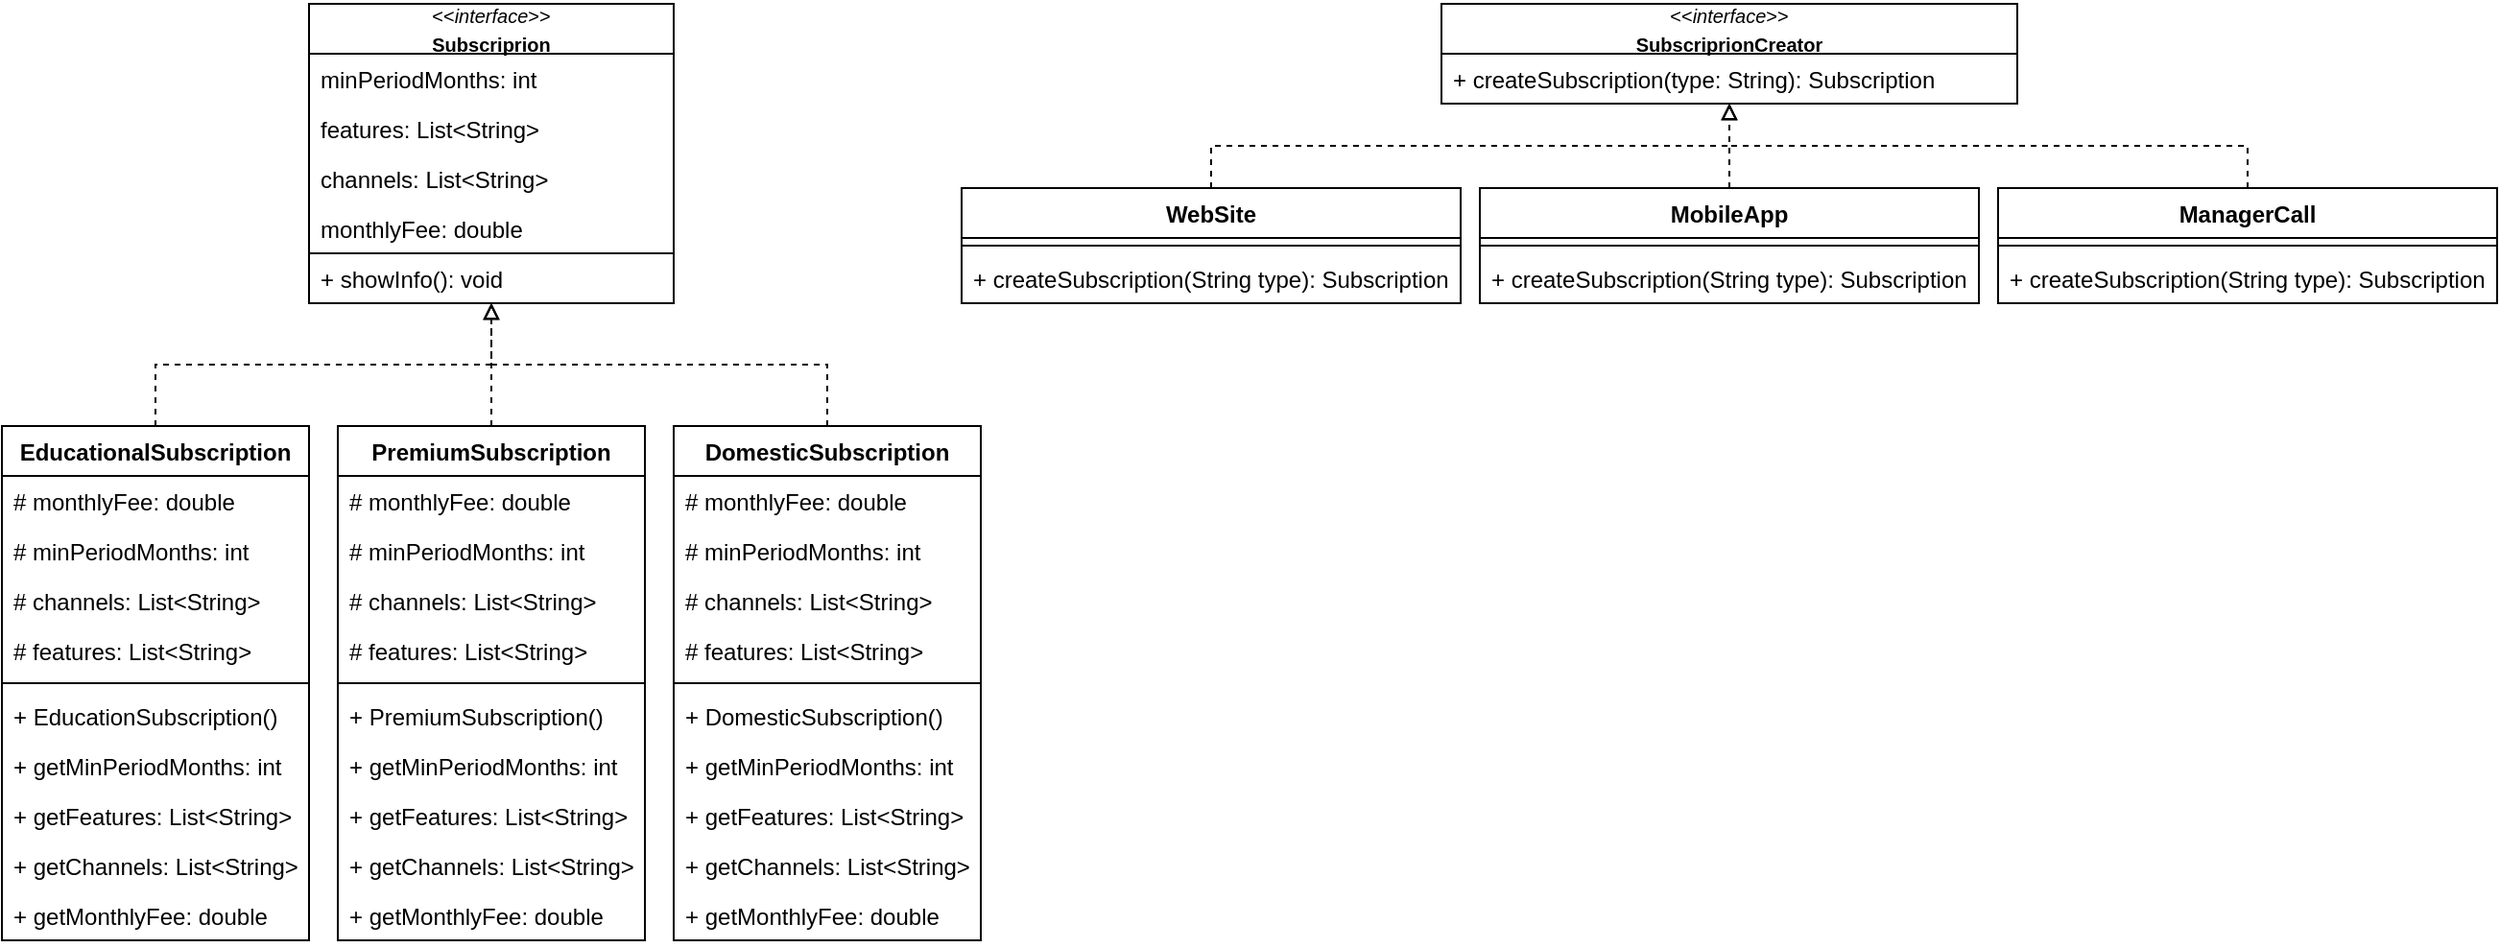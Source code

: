 <mxfile version="27.0.9">
  <diagram name="Сторінка-1" id="mGjhCSeYOSSDYnovjAwu">
    <mxGraphModel dx="1869" dy="570" grid="1" gridSize="10" guides="1" tooltips="1" connect="1" arrows="1" fold="1" page="1" pageScale="1" pageWidth="827" pageHeight="1169" math="0" shadow="0">
      <root>
        <mxCell id="0" />
        <mxCell id="1" parent="0" />
        <mxCell id="aJ5aJI1NreCtu74BHJlM-56" style="edgeStyle=orthogonalEdgeStyle;rounded=0;orthogonalLoop=1;jettySize=auto;html=1;entryX=0.5;entryY=1;entryDx=0;entryDy=0;dashed=1;endArrow=block;endFill=0;" edge="1" parent="1" source="aJ5aJI1NreCtu74BHJlM-1" target="aJ5aJI1NreCtu74BHJlM-5">
          <mxGeometry relative="1" as="geometry" />
        </mxCell>
        <mxCell id="aJ5aJI1NreCtu74BHJlM-1" value="EducationalSubscription" style="swimlane;fontStyle=1;align=center;verticalAlign=top;childLayout=stackLayout;horizontal=1;startSize=26;horizontalStack=0;resizeParent=1;resizeParentMax=0;resizeLast=0;collapsible=1;marginBottom=0;whiteSpace=wrap;html=1;" vertex="1" parent="1">
          <mxGeometry x="-80" y="280" width="160" height="268" as="geometry" />
        </mxCell>
        <mxCell id="aJ5aJI1NreCtu74BHJlM-2" value="# monthlyFee: double" style="text;strokeColor=none;fillColor=none;align=left;verticalAlign=top;spacingLeft=4;spacingRight=4;overflow=hidden;rotatable=0;points=[[0,0.5],[1,0.5]];portConstraint=eastwest;whiteSpace=wrap;html=1;" vertex="1" parent="aJ5aJI1NreCtu74BHJlM-1">
          <mxGeometry y="26" width="160" height="26" as="geometry" />
        </mxCell>
        <mxCell id="aJ5aJI1NreCtu74BHJlM-11" value="# minPeriodMonths: int" style="text;strokeColor=none;fillColor=none;align=left;verticalAlign=top;spacingLeft=4;spacingRight=4;overflow=hidden;rotatable=0;points=[[0,0.5],[1,0.5]];portConstraint=eastwest;whiteSpace=wrap;html=1;" vertex="1" parent="aJ5aJI1NreCtu74BHJlM-1">
          <mxGeometry y="52" width="160" height="26" as="geometry" />
        </mxCell>
        <mxCell id="aJ5aJI1NreCtu74BHJlM-12" value="# channels: List&amp;lt;String&amp;gt;" style="text;strokeColor=none;fillColor=none;align=left;verticalAlign=top;spacingLeft=4;spacingRight=4;overflow=hidden;rotatable=0;points=[[0,0.5],[1,0.5]];portConstraint=eastwest;whiteSpace=wrap;html=1;" vertex="1" parent="aJ5aJI1NreCtu74BHJlM-1">
          <mxGeometry y="78" width="160" height="26" as="geometry" />
        </mxCell>
        <mxCell id="aJ5aJI1NreCtu74BHJlM-13" value="# features: List&amp;lt;String&amp;gt;" style="text;strokeColor=none;fillColor=none;align=left;verticalAlign=top;spacingLeft=4;spacingRight=4;overflow=hidden;rotatable=0;points=[[0,0.5],[1,0.5]];portConstraint=eastwest;whiteSpace=wrap;html=1;" vertex="1" parent="aJ5aJI1NreCtu74BHJlM-1">
          <mxGeometry y="104" width="160" height="26" as="geometry" />
        </mxCell>
        <mxCell id="aJ5aJI1NreCtu74BHJlM-3" value="" style="line;strokeWidth=1;fillColor=none;align=left;verticalAlign=middle;spacingTop=-1;spacingLeft=3;spacingRight=3;rotatable=0;labelPosition=right;points=[];portConstraint=eastwest;strokeColor=inherit;" vertex="1" parent="aJ5aJI1NreCtu74BHJlM-1">
          <mxGeometry y="130" width="160" height="8" as="geometry" />
        </mxCell>
        <mxCell id="aJ5aJI1NreCtu74BHJlM-4" value="+ EducationSubscription()" style="text;strokeColor=none;fillColor=none;align=left;verticalAlign=top;spacingLeft=4;spacingRight=4;overflow=hidden;rotatable=0;points=[[0,0.5],[1,0.5]];portConstraint=eastwest;whiteSpace=wrap;html=1;" vertex="1" parent="aJ5aJI1NreCtu74BHJlM-1">
          <mxGeometry y="138" width="160" height="26" as="geometry" />
        </mxCell>
        <mxCell id="aJ5aJI1NreCtu74BHJlM-14" value="+ getMinPeriodMonths: int" style="text;strokeColor=none;fillColor=none;align=left;verticalAlign=top;spacingLeft=4;spacingRight=4;overflow=hidden;rotatable=0;points=[[0,0.5],[1,0.5]];portConstraint=eastwest;whiteSpace=wrap;html=1;" vertex="1" parent="aJ5aJI1NreCtu74BHJlM-1">
          <mxGeometry y="164" width="160" height="26" as="geometry" />
        </mxCell>
        <mxCell id="aJ5aJI1NreCtu74BHJlM-15" value="+ getFeatures: List&amp;lt;String&amp;gt;" style="text;strokeColor=none;fillColor=none;align=left;verticalAlign=top;spacingLeft=4;spacingRight=4;overflow=hidden;rotatable=0;points=[[0,0.5],[1,0.5]];portConstraint=eastwest;whiteSpace=wrap;html=1;" vertex="1" parent="aJ5aJI1NreCtu74BHJlM-1">
          <mxGeometry y="190" width="160" height="26" as="geometry" />
        </mxCell>
        <mxCell id="aJ5aJI1NreCtu74BHJlM-16" value="+ getChannels: List&amp;lt;String&amp;gt;" style="text;strokeColor=none;fillColor=none;align=left;verticalAlign=top;spacingLeft=4;spacingRight=4;overflow=hidden;rotatable=0;points=[[0,0.5],[1,0.5]];portConstraint=eastwest;whiteSpace=wrap;html=1;" vertex="1" parent="aJ5aJI1NreCtu74BHJlM-1">
          <mxGeometry y="216" width="160" height="26" as="geometry" />
        </mxCell>
        <mxCell id="aJ5aJI1NreCtu74BHJlM-17" value="+ getMonthlyFee: double" style="text;strokeColor=none;fillColor=none;align=left;verticalAlign=top;spacingLeft=4;spacingRight=4;overflow=hidden;rotatable=0;points=[[0,0.5],[1,0.5]];portConstraint=eastwest;whiteSpace=wrap;html=1;" vertex="1" parent="aJ5aJI1NreCtu74BHJlM-1">
          <mxGeometry y="242" width="160" height="26" as="geometry" />
        </mxCell>
        <mxCell id="aJ5aJI1NreCtu74BHJlM-5" value="&lt;div&gt;&lt;font style=&quot;font-size: 10px;&quot;&gt;&amp;lt;&amp;lt;&lt;i&gt;interface&lt;/i&gt;&amp;gt;&amp;gt;&lt;/font&gt;&lt;/div&gt;&lt;div&gt;&lt;font style=&quot;font-size: 10px;&quot;&gt;&lt;b&gt;Subscriprion&lt;/b&gt;&lt;/font&gt;&lt;/div&gt;" style="swimlane;fontStyle=0;childLayout=stackLayout;horizontal=1;startSize=26;fillColor=none;horizontalStack=0;resizeParent=1;resizeParentMax=0;resizeLast=0;collapsible=1;marginBottom=0;whiteSpace=wrap;html=1;" vertex="1" parent="1">
          <mxGeometry x="80" y="60" width="190" height="156" as="geometry">
            <mxRectangle y="80" width="100" height="40" as="alternateBounds" />
          </mxGeometry>
        </mxCell>
        <mxCell id="aJ5aJI1NreCtu74BHJlM-7" value=" minPeriodMonths: int" style="text;strokeColor=none;fillColor=none;align=left;verticalAlign=top;spacingLeft=4;spacingRight=4;overflow=hidden;rotatable=0;points=[[0,0.5],[1,0.5]];portConstraint=eastwest;whiteSpace=wrap;html=1;" vertex="1" parent="aJ5aJI1NreCtu74BHJlM-5">
          <mxGeometry y="26" width="190" height="26" as="geometry" />
        </mxCell>
        <mxCell id="aJ5aJI1NreCtu74BHJlM-8" value="features: List&amp;lt;String&amp;gt;" style="text;strokeColor=none;fillColor=none;align=left;verticalAlign=top;spacingLeft=4;spacingRight=4;overflow=hidden;rotatable=0;points=[[0,0.5],[1,0.5]];portConstraint=eastwest;whiteSpace=wrap;html=1;" vertex="1" parent="aJ5aJI1NreCtu74BHJlM-5">
          <mxGeometry y="52" width="190" height="26" as="geometry" />
        </mxCell>
        <mxCell id="aJ5aJI1NreCtu74BHJlM-9" value="channels: List&amp;lt;String&amp;gt;" style="text;strokeColor=none;fillColor=none;align=left;verticalAlign=top;spacingLeft=4;spacingRight=4;overflow=hidden;rotatable=0;points=[[0,0.5],[1,0.5]];portConstraint=eastwest;whiteSpace=wrap;html=1;" vertex="1" parent="aJ5aJI1NreCtu74BHJlM-5">
          <mxGeometry y="78" width="190" height="26" as="geometry" />
        </mxCell>
        <mxCell id="aJ5aJI1NreCtu74BHJlM-10" value="monthlyFee: double" style="text;strokeColor=none;fillColor=none;align=left;verticalAlign=top;spacingLeft=4;spacingRight=4;overflow=hidden;rotatable=0;points=[[0,0.5],[1,0.5]];portConstraint=eastwest;whiteSpace=wrap;html=1;" vertex="1" parent="aJ5aJI1NreCtu74BHJlM-5">
          <mxGeometry y="104" width="190" height="26" as="geometry" />
        </mxCell>
        <mxCell id="aJ5aJI1NreCtu74BHJlM-6" value="+ showInfo(): void" style="text;strokeColor=default;fillColor=none;align=left;verticalAlign=top;spacingLeft=4;spacingRight=4;overflow=hidden;rotatable=0;points=[[0,0.5],[1,0.5]];portConstraint=eastwest;whiteSpace=wrap;html=1;" vertex="1" parent="aJ5aJI1NreCtu74BHJlM-5">
          <mxGeometry y="130" width="190" height="26" as="geometry" />
        </mxCell>
        <mxCell id="aJ5aJI1NreCtu74BHJlM-58" style="edgeStyle=orthogonalEdgeStyle;rounded=0;orthogonalLoop=1;jettySize=auto;html=1;exitX=0.5;exitY=0;exitDx=0;exitDy=0;dashed=1;endArrow=block;endFill=0;" edge="1" parent="1" source="aJ5aJI1NreCtu74BHJlM-18" target="aJ5aJI1NreCtu74BHJlM-5">
          <mxGeometry relative="1" as="geometry" />
        </mxCell>
        <mxCell id="aJ5aJI1NreCtu74BHJlM-18" value="PremiumSubscription" style="swimlane;fontStyle=1;align=center;verticalAlign=top;childLayout=stackLayout;horizontal=1;startSize=26;horizontalStack=0;resizeParent=1;resizeParentMax=0;resizeLast=0;collapsible=1;marginBottom=0;whiteSpace=wrap;html=1;" vertex="1" parent="1">
          <mxGeometry x="95" y="280" width="160" height="268" as="geometry" />
        </mxCell>
        <mxCell id="aJ5aJI1NreCtu74BHJlM-19" value="# monthlyFee: double" style="text;strokeColor=none;fillColor=none;align=left;verticalAlign=top;spacingLeft=4;spacingRight=4;overflow=hidden;rotatable=0;points=[[0,0.5],[1,0.5]];portConstraint=eastwest;whiteSpace=wrap;html=1;" vertex="1" parent="aJ5aJI1NreCtu74BHJlM-18">
          <mxGeometry y="26" width="160" height="26" as="geometry" />
        </mxCell>
        <mxCell id="aJ5aJI1NreCtu74BHJlM-20" value="# minPeriodMonths: int" style="text;strokeColor=none;fillColor=none;align=left;verticalAlign=top;spacingLeft=4;spacingRight=4;overflow=hidden;rotatable=0;points=[[0,0.5],[1,0.5]];portConstraint=eastwest;whiteSpace=wrap;html=1;" vertex="1" parent="aJ5aJI1NreCtu74BHJlM-18">
          <mxGeometry y="52" width="160" height="26" as="geometry" />
        </mxCell>
        <mxCell id="aJ5aJI1NreCtu74BHJlM-21" value="# channels: List&amp;lt;String&amp;gt;" style="text;strokeColor=none;fillColor=none;align=left;verticalAlign=top;spacingLeft=4;spacingRight=4;overflow=hidden;rotatable=0;points=[[0,0.5],[1,0.5]];portConstraint=eastwest;whiteSpace=wrap;html=1;" vertex="1" parent="aJ5aJI1NreCtu74BHJlM-18">
          <mxGeometry y="78" width="160" height="26" as="geometry" />
        </mxCell>
        <mxCell id="aJ5aJI1NreCtu74BHJlM-22" value="# features: List&amp;lt;String&amp;gt;" style="text;strokeColor=none;fillColor=none;align=left;verticalAlign=top;spacingLeft=4;spacingRight=4;overflow=hidden;rotatable=0;points=[[0,0.5],[1,0.5]];portConstraint=eastwest;whiteSpace=wrap;html=1;" vertex="1" parent="aJ5aJI1NreCtu74BHJlM-18">
          <mxGeometry y="104" width="160" height="26" as="geometry" />
        </mxCell>
        <mxCell id="aJ5aJI1NreCtu74BHJlM-23" value="" style="line;strokeWidth=1;fillColor=none;align=left;verticalAlign=middle;spacingTop=-1;spacingLeft=3;spacingRight=3;rotatable=0;labelPosition=right;points=[];portConstraint=eastwest;strokeColor=inherit;" vertex="1" parent="aJ5aJI1NreCtu74BHJlM-18">
          <mxGeometry y="130" width="160" height="8" as="geometry" />
        </mxCell>
        <mxCell id="aJ5aJI1NreCtu74BHJlM-24" value="+&amp;nbsp;PremiumSubscription()" style="text;strokeColor=none;fillColor=none;align=left;verticalAlign=top;spacingLeft=4;spacingRight=4;overflow=hidden;rotatable=0;points=[[0,0.5],[1,0.5]];portConstraint=eastwest;whiteSpace=wrap;html=1;" vertex="1" parent="aJ5aJI1NreCtu74BHJlM-18">
          <mxGeometry y="138" width="160" height="26" as="geometry" />
        </mxCell>
        <mxCell id="aJ5aJI1NreCtu74BHJlM-25" value="+ getMinPeriodMonths: int" style="text;strokeColor=none;fillColor=none;align=left;verticalAlign=top;spacingLeft=4;spacingRight=4;overflow=hidden;rotatable=0;points=[[0,0.5],[1,0.5]];portConstraint=eastwest;whiteSpace=wrap;html=1;" vertex="1" parent="aJ5aJI1NreCtu74BHJlM-18">
          <mxGeometry y="164" width="160" height="26" as="geometry" />
        </mxCell>
        <mxCell id="aJ5aJI1NreCtu74BHJlM-26" value="+ getFeatures: List&amp;lt;String&amp;gt;" style="text;strokeColor=none;fillColor=none;align=left;verticalAlign=top;spacingLeft=4;spacingRight=4;overflow=hidden;rotatable=0;points=[[0,0.5],[1,0.5]];portConstraint=eastwest;whiteSpace=wrap;html=1;" vertex="1" parent="aJ5aJI1NreCtu74BHJlM-18">
          <mxGeometry y="190" width="160" height="26" as="geometry" />
        </mxCell>
        <mxCell id="aJ5aJI1NreCtu74BHJlM-27" value="+ getChannels: List&amp;lt;String&amp;gt;" style="text;strokeColor=none;fillColor=none;align=left;verticalAlign=top;spacingLeft=4;spacingRight=4;overflow=hidden;rotatable=0;points=[[0,0.5],[1,0.5]];portConstraint=eastwest;whiteSpace=wrap;html=1;" vertex="1" parent="aJ5aJI1NreCtu74BHJlM-18">
          <mxGeometry y="216" width="160" height="26" as="geometry" />
        </mxCell>
        <mxCell id="aJ5aJI1NreCtu74BHJlM-28" value="+ getMonthlyFee: double" style="text;strokeColor=none;fillColor=none;align=left;verticalAlign=top;spacingLeft=4;spacingRight=4;overflow=hidden;rotatable=0;points=[[0,0.5],[1,0.5]];portConstraint=eastwest;whiteSpace=wrap;html=1;" vertex="1" parent="aJ5aJI1NreCtu74BHJlM-18">
          <mxGeometry y="242" width="160" height="26" as="geometry" />
        </mxCell>
        <mxCell id="aJ5aJI1NreCtu74BHJlM-59" style="edgeStyle=orthogonalEdgeStyle;rounded=0;orthogonalLoop=1;jettySize=auto;html=1;dashed=1;endArrow=block;endFill=0;" edge="1" parent="1" source="aJ5aJI1NreCtu74BHJlM-29" target="aJ5aJI1NreCtu74BHJlM-5">
          <mxGeometry relative="1" as="geometry" />
        </mxCell>
        <mxCell id="aJ5aJI1NreCtu74BHJlM-29" value="DomesticSubscription" style="swimlane;fontStyle=1;align=center;verticalAlign=top;childLayout=stackLayout;horizontal=1;startSize=26;horizontalStack=0;resizeParent=1;resizeParentMax=0;resizeLast=0;collapsible=1;marginBottom=0;whiteSpace=wrap;html=1;" vertex="1" parent="1">
          <mxGeometry x="270" y="280" width="160" height="268" as="geometry" />
        </mxCell>
        <mxCell id="aJ5aJI1NreCtu74BHJlM-30" value="# monthlyFee: double" style="text;strokeColor=none;fillColor=none;align=left;verticalAlign=top;spacingLeft=4;spacingRight=4;overflow=hidden;rotatable=0;points=[[0,0.5],[1,0.5]];portConstraint=eastwest;whiteSpace=wrap;html=1;" vertex="1" parent="aJ5aJI1NreCtu74BHJlM-29">
          <mxGeometry y="26" width="160" height="26" as="geometry" />
        </mxCell>
        <mxCell id="aJ5aJI1NreCtu74BHJlM-31" value="# minPeriodMonths: int" style="text;strokeColor=none;fillColor=none;align=left;verticalAlign=top;spacingLeft=4;spacingRight=4;overflow=hidden;rotatable=0;points=[[0,0.5],[1,0.5]];portConstraint=eastwest;whiteSpace=wrap;html=1;" vertex="1" parent="aJ5aJI1NreCtu74BHJlM-29">
          <mxGeometry y="52" width="160" height="26" as="geometry" />
        </mxCell>
        <mxCell id="aJ5aJI1NreCtu74BHJlM-32" value="# channels: List&amp;lt;String&amp;gt;" style="text;strokeColor=none;fillColor=none;align=left;verticalAlign=top;spacingLeft=4;spacingRight=4;overflow=hidden;rotatable=0;points=[[0,0.5],[1,0.5]];portConstraint=eastwest;whiteSpace=wrap;html=1;" vertex="1" parent="aJ5aJI1NreCtu74BHJlM-29">
          <mxGeometry y="78" width="160" height="26" as="geometry" />
        </mxCell>
        <mxCell id="aJ5aJI1NreCtu74BHJlM-33" value="# features: List&amp;lt;String&amp;gt;" style="text;strokeColor=none;fillColor=none;align=left;verticalAlign=top;spacingLeft=4;spacingRight=4;overflow=hidden;rotatable=0;points=[[0,0.5],[1,0.5]];portConstraint=eastwest;whiteSpace=wrap;html=1;" vertex="1" parent="aJ5aJI1NreCtu74BHJlM-29">
          <mxGeometry y="104" width="160" height="26" as="geometry" />
        </mxCell>
        <mxCell id="aJ5aJI1NreCtu74BHJlM-34" value="" style="line;strokeWidth=1;fillColor=none;align=left;verticalAlign=middle;spacingTop=-1;spacingLeft=3;spacingRight=3;rotatable=0;labelPosition=right;points=[];portConstraint=eastwest;strokeColor=inherit;" vertex="1" parent="aJ5aJI1NreCtu74BHJlM-29">
          <mxGeometry y="130" width="160" height="8" as="geometry" />
        </mxCell>
        <mxCell id="aJ5aJI1NreCtu74BHJlM-35" value="+&amp;nbsp;DomesticSubscription()" style="text;strokeColor=none;fillColor=none;align=left;verticalAlign=top;spacingLeft=4;spacingRight=4;overflow=hidden;rotatable=0;points=[[0,0.5],[1,0.5]];portConstraint=eastwest;whiteSpace=wrap;html=1;" vertex="1" parent="aJ5aJI1NreCtu74BHJlM-29">
          <mxGeometry y="138" width="160" height="26" as="geometry" />
        </mxCell>
        <mxCell id="aJ5aJI1NreCtu74BHJlM-36" value="+ getMinPeriodMonths: int" style="text;strokeColor=none;fillColor=none;align=left;verticalAlign=top;spacingLeft=4;spacingRight=4;overflow=hidden;rotatable=0;points=[[0,0.5],[1,0.5]];portConstraint=eastwest;whiteSpace=wrap;html=1;" vertex="1" parent="aJ5aJI1NreCtu74BHJlM-29">
          <mxGeometry y="164" width="160" height="26" as="geometry" />
        </mxCell>
        <mxCell id="aJ5aJI1NreCtu74BHJlM-37" value="+ getFeatures: List&amp;lt;String&amp;gt;" style="text;strokeColor=none;fillColor=none;align=left;verticalAlign=top;spacingLeft=4;spacingRight=4;overflow=hidden;rotatable=0;points=[[0,0.5],[1,0.5]];portConstraint=eastwest;whiteSpace=wrap;html=1;" vertex="1" parent="aJ5aJI1NreCtu74BHJlM-29">
          <mxGeometry y="190" width="160" height="26" as="geometry" />
        </mxCell>
        <mxCell id="aJ5aJI1NreCtu74BHJlM-38" value="+ getChannels: List&amp;lt;String&amp;gt;" style="text;strokeColor=none;fillColor=none;align=left;verticalAlign=top;spacingLeft=4;spacingRight=4;overflow=hidden;rotatable=0;points=[[0,0.5],[1,0.5]];portConstraint=eastwest;whiteSpace=wrap;html=1;" vertex="1" parent="aJ5aJI1NreCtu74BHJlM-29">
          <mxGeometry y="216" width="160" height="26" as="geometry" />
        </mxCell>
        <mxCell id="aJ5aJI1NreCtu74BHJlM-39" value="+ getMonthlyFee: double" style="text;strokeColor=none;fillColor=none;align=left;verticalAlign=top;spacingLeft=4;spacingRight=4;overflow=hidden;rotatable=0;points=[[0,0.5],[1,0.5]];portConstraint=eastwest;whiteSpace=wrap;html=1;" vertex="1" parent="aJ5aJI1NreCtu74BHJlM-29">
          <mxGeometry y="242" width="160" height="26" as="geometry" />
        </mxCell>
        <mxCell id="aJ5aJI1NreCtu74BHJlM-40" value="&lt;div&gt;&lt;font style=&quot;font-size: 10px;&quot;&gt;&amp;lt;&amp;lt;&lt;i&gt;interface&lt;/i&gt;&amp;gt;&amp;gt;&lt;/font&gt;&lt;/div&gt;&lt;div&gt;&lt;font style=&quot;font-size: 10px;&quot;&gt;&lt;b&gt;SubscriprionCreator&lt;/b&gt;&lt;/font&gt;&lt;/div&gt;" style="swimlane;fontStyle=0;childLayout=stackLayout;horizontal=1;startSize=26;fillColor=none;horizontalStack=0;resizeParent=1;resizeParentMax=0;resizeLast=0;collapsible=1;marginBottom=0;whiteSpace=wrap;html=1;" vertex="1" parent="1">
          <mxGeometry x="670" y="60" width="300" height="52" as="geometry">
            <mxRectangle y="80" width="100" height="40" as="alternateBounds" />
          </mxGeometry>
        </mxCell>
        <mxCell id="aJ5aJI1NreCtu74BHJlM-41" value="+ createSubscription(type: String): Subscription" style="text;strokeColor=none;fillColor=none;align=left;verticalAlign=top;spacingLeft=4;spacingRight=4;overflow=hidden;rotatable=0;points=[[0,0.5],[1,0.5]];portConstraint=eastwest;whiteSpace=wrap;html=1;" vertex="1" parent="aJ5aJI1NreCtu74BHJlM-40">
          <mxGeometry y="26" width="300" height="26" as="geometry" />
        </mxCell>
        <mxCell id="aJ5aJI1NreCtu74BHJlM-61" style="edgeStyle=orthogonalEdgeStyle;rounded=0;orthogonalLoop=1;jettySize=auto;html=1;dashed=1;endArrow=block;endFill=0;" edge="1" parent="1" source="aJ5aJI1NreCtu74BHJlM-46" target="aJ5aJI1NreCtu74BHJlM-40">
          <mxGeometry relative="1" as="geometry" />
        </mxCell>
        <mxCell id="aJ5aJI1NreCtu74BHJlM-46" value="WebSite" style="swimlane;fontStyle=1;align=center;verticalAlign=top;childLayout=stackLayout;horizontal=1;startSize=26;horizontalStack=0;resizeParent=1;resizeParentMax=0;resizeLast=0;collapsible=1;marginBottom=0;whiteSpace=wrap;html=1;" vertex="1" parent="1">
          <mxGeometry x="420" y="156" width="260" height="60" as="geometry" />
        </mxCell>
        <mxCell id="aJ5aJI1NreCtu74BHJlM-48" value="" style="line;strokeWidth=1;fillColor=none;align=left;verticalAlign=middle;spacingTop=-1;spacingLeft=3;spacingRight=3;rotatable=0;labelPosition=right;points=[];portConstraint=eastwest;strokeColor=inherit;" vertex="1" parent="aJ5aJI1NreCtu74BHJlM-46">
          <mxGeometry y="26" width="260" height="8" as="geometry" />
        </mxCell>
        <mxCell id="aJ5aJI1NreCtu74BHJlM-49" value="+ createSubscription(String type): Subscription" style="text;strokeColor=none;fillColor=none;align=left;verticalAlign=top;spacingLeft=4;spacingRight=4;overflow=hidden;rotatable=0;points=[[0,0.5],[1,0.5]];portConstraint=eastwest;whiteSpace=wrap;html=1;" vertex="1" parent="aJ5aJI1NreCtu74BHJlM-46">
          <mxGeometry y="34" width="260" height="26" as="geometry" />
        </mxCell>
        <mxCell id="aJ5aJI1NreCtu74BHJlM-64" style="edgeStyle=orthogonalEdgeStyle;rounded=0;orthogonalLoop=1;jettySize=auto;html=1;dashed=1;endArrow=block;endFill=0;" edge="1" parent="1" source="aJ5aJI1NreCtu74BHJlM-50" target="aJ5aJI1NreCtu74BHJlM-40">
          <mxGeometry relative="1" as="geometry" />
        </mxCell>
        <mxCell id="aJ5aJI1NreCtu74BHJlM-50" value="ManagerCall" style="swimlane;fontStyle=1;align=center;verticalAlign=top;childLayout=stackLayout;horizontal=1;startSize=26;horizontalStack=0;resizeParent=1;resizeParentMax=0;resizeLast=0;collapsible=1;marginBottom=0;whiteSpace=wrap;html=1;" vertex="1" parent="1">
          <mxGeometry x="960" y="156" width="260" height="60" as="geometry" />
        </mxCell>
        <mxCell id="aJ5aJI1NreCtu74BHJlM-51" value="" style="line;strokeWidth=1;fillColor=none;align=left;verticalAlign=middle;spacingTop=-1;spacingLeft=3;spacingRight=3;rotatable=0;labelPosition=right;points=[];portConstraint=eastwest;strokeColor=inherit;" vertex="1" parent="aJ5aJI1NreCtu74BHJlM-50">
          <mxGeometry y="26" width="260" height="8" as="geometry" />
        </mxCell>
        <mxCell id="aJ5aJI1NreCtu74BHJlM-52" value="+ createSubscription(String type): Subscription" style="text;strokeColor=none;fillColor=none;align=left;verticalAlign=top;spacingLeft=4;spacingRight=4;overflow=hidden;rotatable=0;points=[[0,0.5],[1,0.5]];portConstraint=eastwest;whiteSpace=wrap;html=1;" vertex="1" parent="aJ5aJI1NreCtu74BHJlM-50">
          <mxGeometry y="34" width="260" height="26" as="geometry" />
        </mxCell>
        <mxCell id="aJ5aJI1NreCtu74BHJlM-63" style="edgeStyle=orthogonalEdgeStyle;rounded=0;orthogonalLoop=1;jettySize=auto;html=1;dashed=1;endArrow=block;endFill=0;" edge="1" parent="1" source="aJ5aJI1NreCtu74BHJlM-53" target="aJ5aJI1NreCtu74BHJlM-40">
          <mxGeometry relative="1" as="geometry" />
        </mxCell>
        <mxCell id="aJ5aJI1NreCtu74BHJlM-53" value="MobileApp" style="swimlane;fontStyle=1;align=center;verticalAlign=top;childLayout=stackLayout;horizontal=1;startSize=26;horizontalStack=0;resizeParent=1;resizeParentMax=0;resizeLast=0;collapsible=1;marginBottom=0;whiteSpace=wrap;html=1;" vertex="1" parent="1">
          <mxGeometry x="690" y="156" width="260" height="60" as="geometry" />
        </mxCell>
        <mxCell id="aJ5aJI1NreCtu74BHJlM-54" value="" style="line;strokeWidth=1;fillColor=none;align=left;verticalAlign=middle;spacingTop=-1;spacingLeft=3;spacingRight=3;rotatable=0;labelPosition=right;points=[];portConstraint=eastwest;strokeColor=inherit;" vertex="1" parent="aJ5aJI1NreCtu74BHJlM-53">
          <mxGeometry y="26" width="260" height="8" as="geometry" />
        </mxCell>
        <mxCell id="aJ5aJI1NreCtu74BHJlM-55" value="+ createSubscription(String type): Subscription" style="text;strokeColor=none;fillColor=none;align=left;verticalAlign=top;spacingLeft=4;spacingRight=4;overflow=hidden;rotatable=0;points=[[0,0.5],[1,0.5]];portConstraint=eastwest;whiteSpace=wrap;html=1;" vertex="1" parent="aJ5aJI1NreCtu74BHJlM-53">
          <mxGeometry y="34" width="260" height="26" as="geometry" />
        </mxCell>
      </root>
    </mxGraphModel>
  </diagram>
</mxfile>
